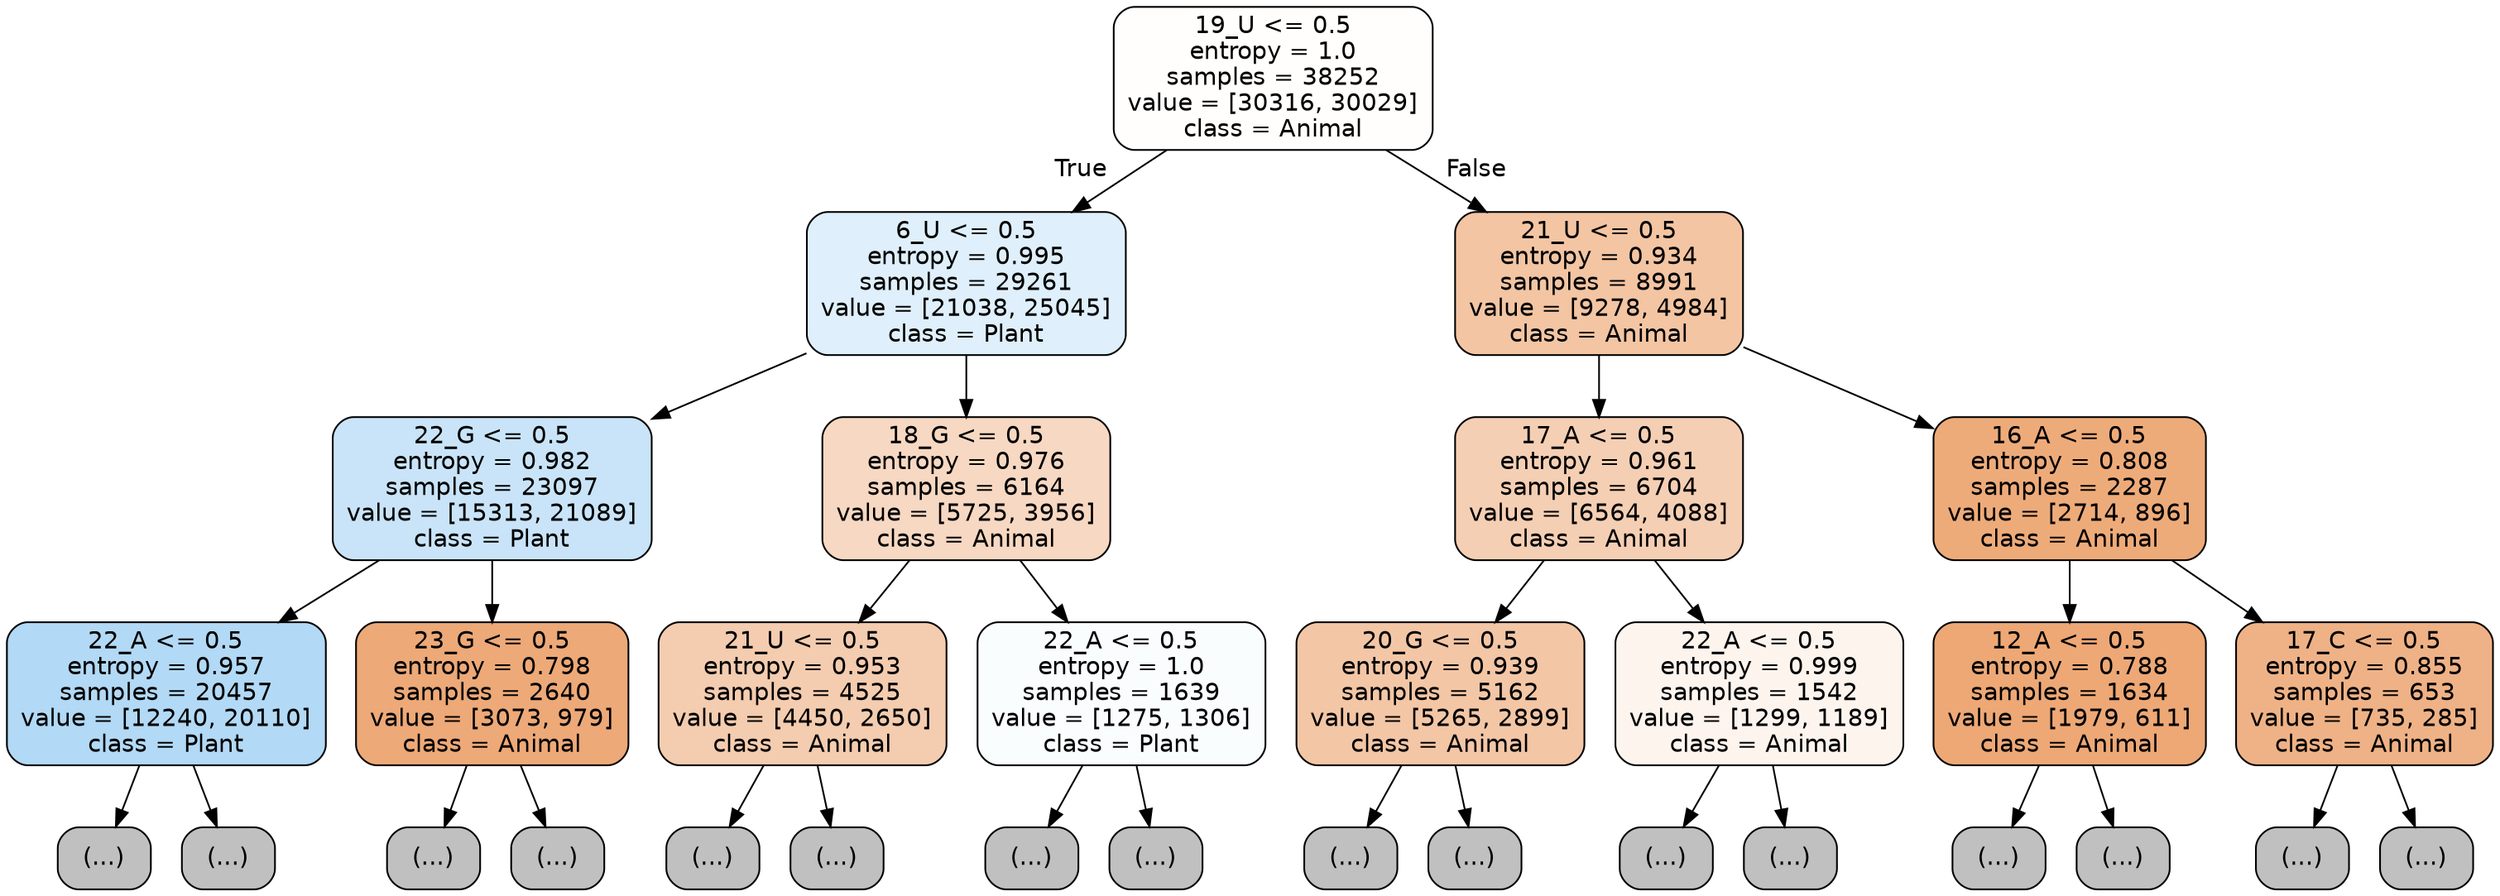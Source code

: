 digraph Tree {
node [shape=box, style="filled, rounded", color="black", fontname="helvetica"] ;
edge [fontname="helvetica"] ;
0 [label="19_U <= 0.5\nentropy = 1.0\nsamples = 38252\nvalue = [30316, 30029]\nclass = Animal", fillcolor="#fffefd"] ;
1 [label="6_U <= 0.5\nentropy = 0.995\nsamples = 29261\nvalue = [21038, 25045]\nclass = Plant", fillcolor="#dfeffb"] ;
0 -> 1 [labeldistance=2.5, labelangle=45, headlabel="True"] ;
2 [label="22_G <= 0.5\nentropy = 0.982\nsamples = 23097\nvalue = [15313, 21089]\nclass = Plant", fillcolor="#c9e4f8"] ;
1 -> 2 ;
3 [label="22_A <= 0.5\nentropy = 0.957\nsamples = 20457\nvalue = [12240, 20110]\nclass = Plant", fillcolor="#b2d9f5"] ;
2 -> 3 ;
4 [label="(...)", fillcolor="#C0C0C0"] ;
3 -> 4 ;
7133 [label="(...)", fillcolor="#C0C0C0"] ;
3 -> 7133 ;
8258 [label="23_G <= 0.5\nentropy = 0.798\nsamples = 2640\nvalue = [3073, 979]\nclass = Animal", fillcolor="#eda978"] ;
2 -> 8258 ;
8259 [label="(...)", fillcolor="#C0C0C0"] ;
8258 -> 8259 ;
9182 [label="(...)", fillcolor="#C0C0C0"] ;
8258 -> 9182 ;
9325 [label="18_G <= 0.5\nentropy = 0.976\nsamples = 6164\nvalue = [5725, 3956]\nclass = Animal", fillcolor="#f7d8c2"] ;
1 -> 9325 ;
9326 [label="21_U <= 0.5\nentropy = 0.953\nsamples = 4525\nvalue = [4450, 2650]\nclass = Animal", fillcolor="#f4ccaf"] ;
9325 -> 9326 ;
9327 [label="(...)", fillcolor="#C0C0C0"] ;
9326 -> 9327 ;
11258 [label="(...)", fillcolor="#C0C0C0"] ;
9326 -> 11258 ;
11801 [label="22_A <= 0.5\nentropy = 1.0\nsamples = 1639\nvalue = [1275, 1306]\nclass = Plant", fillcolor="#fafdfe"] ;
9325 -> 11801 ;
11802 [label="(...)", fillcolor="#C0C0C0"] ;
11801 -> 11802 ;
12573 [label="(...)", fillcolor="#C0C0C0"] ;
11801 -> 12573 ;
12672 [label="21_U <= 0.5\nentropy = 0.934\nsamples = 8991\nvalue = [9278, 4984]\nclass = Animal", fillcolor="#f3c5a3"] ;
0 -> 12672 [labeldistance=2.5, labelangle=-45, headlabel="False"] ;
12673 [label="17_A <= 0.5\nentropy = 0.961\nsamples = 6704\nvalue = [6564, 4088]\nclass = Animal", fillcolor="#f5cfb4"] ;
12672 -> 12673 ;
12674 [label="20_G <= 0.5\nentropy = 0.939\nsamples = 5162\nvalue = [5265, 2899]\nclass = Animal", fillcolor="#f3c6a6"] ;
12673 -> 12674 ;
12675 [label="(...)", fillcolor="#C0C0C0"] ;
12674 -> 12675 ;
14460 [label="(...)", fillcolor="#C0C0C0"] ;
12674 -> 14460 ;
15415 [label="22_A <= 0.5\nentropy = 0.999\nsamples = 1542\nvalue = [1299, 1189]\nclass = Animal", fillcolor="#fdf4ee"] ;
12673 -> 15415 ;
15416 [label="(...)", fillcolor="#C0C0C0"] ;
15415 -> 15416 ;
16073 [label="(...)", fillcolor="#C0C0C0"] ;
15415 -> 16073 ;
16134 [label="16_A <= 0.5\nentropy = 0.808\nsamples = 2287\nvalue = [2714, 896]\nclass = Animal", fillcolor="#eeab7a"] ;
12672 -> 16134 ;
16135 [label="12_A <= 0.5\nentropy = 0.788\nsamples = 1634\nvalue = [1979, 611]\nclass = Animal", fillcolor="#eda876"] ;
16134 -> 16135 ;
16136 [label="(...)", fillcolor="#C0C0C0"] ;
16135 -> 16136 ;
16723 [label="(...)", fillcolor="#C0C0C0"] ;
16135 -> 16723 ;
16922 [label="17_C <= 0.5\nentropy = 0.855\nsamples = 653\nvalue = [735, 285]\nclass = Animal", fillcolor="#efb286"] ;
16134 -> 16922 ;
16923 [label="(...)", fillcolor="#C0C0C0"] ;
16922 -> 16923 ;
17110 [label="(...)", fillcolor="#C0C0C0"] ;
16922 -> 17110 ;
}